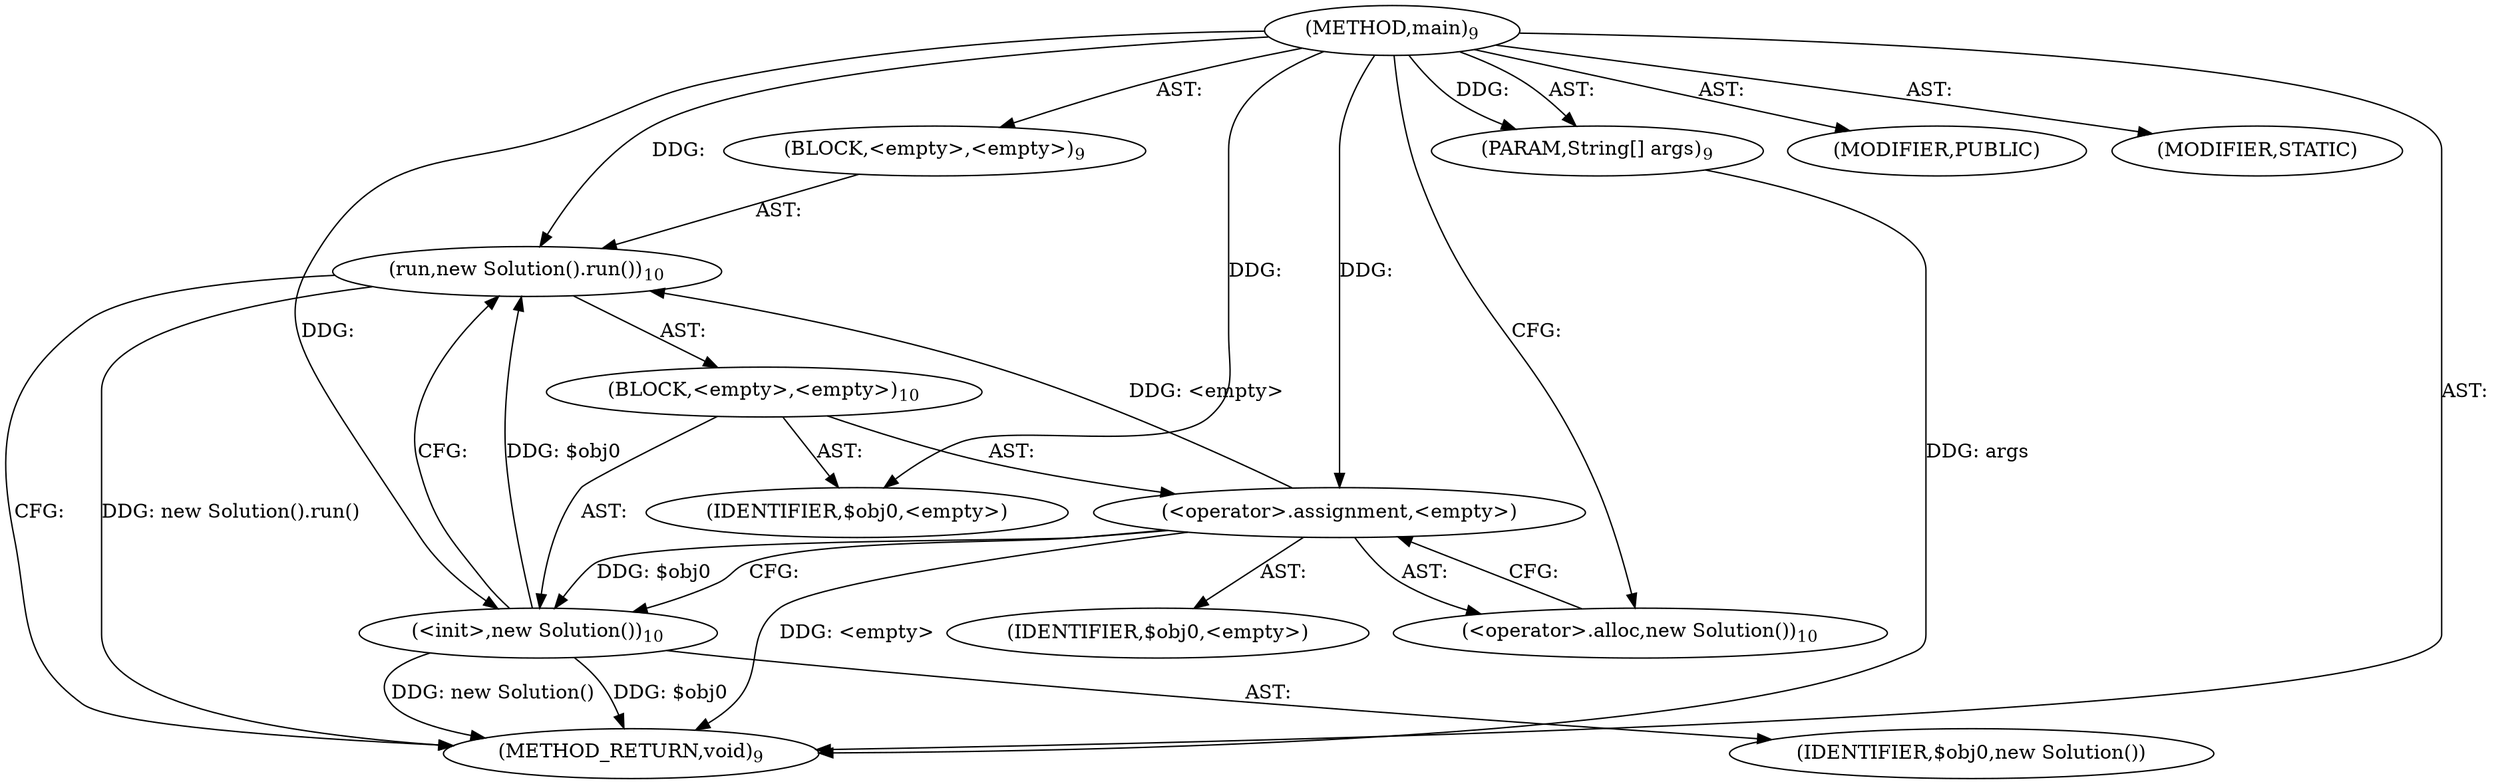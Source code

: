 digraph "main" {  
"28" [label = <(METHOD,main)<SUB>9</SUB>> ]
"29" [label = <(PARAM,String[] args)<SUB>9</SUB>> ]
"30" [label = <(BLOCK,&lt;empty&gt;,&lt;empty&gt;)<SUB>9</SUB>> ]
"31" [label = <(run,new Solution().run())<SUB>10</SUB>> ]
"32" [label = <(BLOCK,&lt;empty&gt;,&lt;empty&gt;)<SUB>10</SUB>> ]
"33" [label = <(&lt;operator&gt;.assignment,&lt;empty&gt;)> ]
"34" [label = <(IDENTIFIER,$obj0,&lt;empty&gt;)> ]
"35" [label = <(&lt;operator&gt;.alloc,new Solution())<SUB>10</SUB>> ]
"36" [label = <(&lt;init&gt;,new Solution())<SUB>10</SUB>> ]
"37" [label = <(IDENTIFIER,$obj0,new Solution())> ]
"38" [label = <(IDENTIFIER,$obj0,&lt;empty&gt;)> ]
"39" [label = <(MODIFIER,PUBLIC)> ]
"40" [label = <(MODIFIER,STATIC)> ]
"41" [label = <(METHOD_RETURN,void)<SUB>9</SUB>> ]
  "28" -> "29"  [ label = "AST: "] 
  "28" -> "30"  [ label = "AST: "] 
  "28" -> "39"  [ label = "AST: "] 
  "28" -> "40"  [ label = "AST: "] 
  "28" -> "41"  [ label = "AST: "] 
  "30" -> "31"  [ label = "AST: "] 
  "31" -> "32"  [ label = "AST: "] 
  "32" -> "33"  [ label = "AST: "] 
  "32" -> "36"  [ label = "AST: "] 
  "32" -> "38"  [ label = "AST: "] 
  "33" -> "34"  [ label = "AST: "] 
  "33" -> "35"  [ label = "AST: "] 
  "36" -> "37"  [ label = "AST: "] 
  "31" -> "41"  [ label = "CFG: "] 
  "33" -> "36"  [ label = "CFG: "] 
  "36" -> "31"  [ label = "CFG: "] 
  "35" -> "33"  [ label = "CFG: "] 
  "28" -> "35"  [ label = "CFG: "] 
  "29" -> "41"  [ label = "DDG: args"] 
  "33" -> "41"  [ label = "DDG: &lt;empty&gt;"] 
  "36" -> "41"  [ label = "DDG: $obj0"] 
  "36" -> "41"  [ label = "DDG: new Solution()"] 
  "31" -> "41"  [ label = "DDG: new Solution().run()"] 
  "28" -> "29"  [ label = "DDG: "] 
  "33" -> "31"  [ label = "DDG: &lt;empty&gt;"] 
  "36" -> "31"  [ label = "DDG: $obj0"] 
  "28" -> "31"  [ label = "DDG: "] 
  "28" -> "33"  [ label = "DDG: "] 
  "28" -> "38"  [ label = "DDG: "] 
  "33" -> "36"  [ label = "DDG: $obj0"] 
  "28" -> "36"  [ label = "DDG: "] 
}
